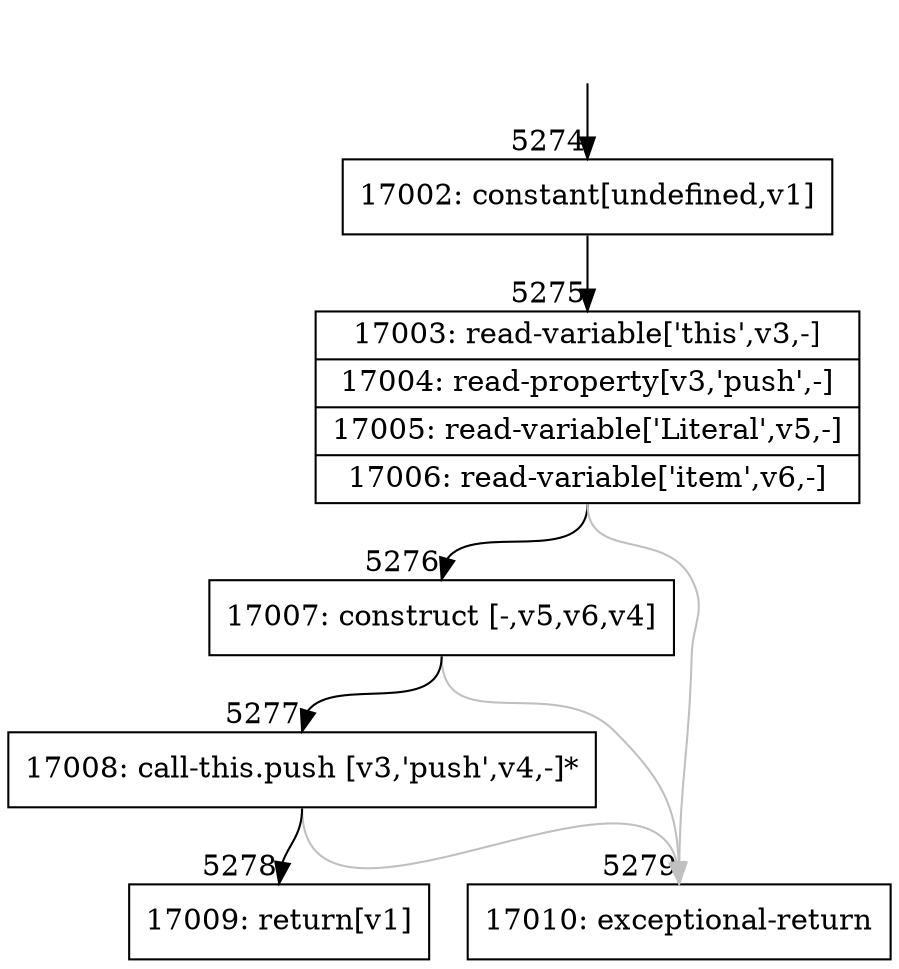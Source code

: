 digraph {
rankdir="TD"
BB_entry248[shape=none,label=""];
BB_entry248 -> BB5274 [tailport=s, headport=n, headlabel="    5274"]
BB5274 [shape=record label="{17002: constant[undefined,v1]}" ] 
BB5274 -> BB5275 [tailport=s, headport=n, headlabel="      5275"]
BB5275 [shape=record label="{17003: read-variable['this',v3,-]|17004: read-property[v3,'push',-]|17005: read-variable['Literal',v5,-]|17006: read-variable['item',v6,-]}" ] 
BB5275 -> BB5276 [tailport=s, headport=n, headlabel="      5276"]
BB5275 -> BB5279 [tailport=s, headport=n, color=gray, headlabel="      5279"]
BB5276 [shape=record label="{17007: construct [-,v5,v6,v4]}" ] 
BB5276 -> BB5277 [tailport=s, headport=n, headlabel="      5277"]
BB5276 -> BB5279 [tailport=s, headport=n, color=gray]
BB5277 [shape=record label="{17008: call-this.push [v3,'push',v4,-]*}" ] 
BB5277 -> BB5278 [tailport=s, headport=n, headlabel="      5278"]
BB5277 -> BB5279 [tailport=s, headport=n, color=gray]
BB5278 [shape=record label="{17009: return[v1]}" ] 
BB5279 [shape=record label="{17010: exceptional-return}" ] 
//#$~ 3410
}
